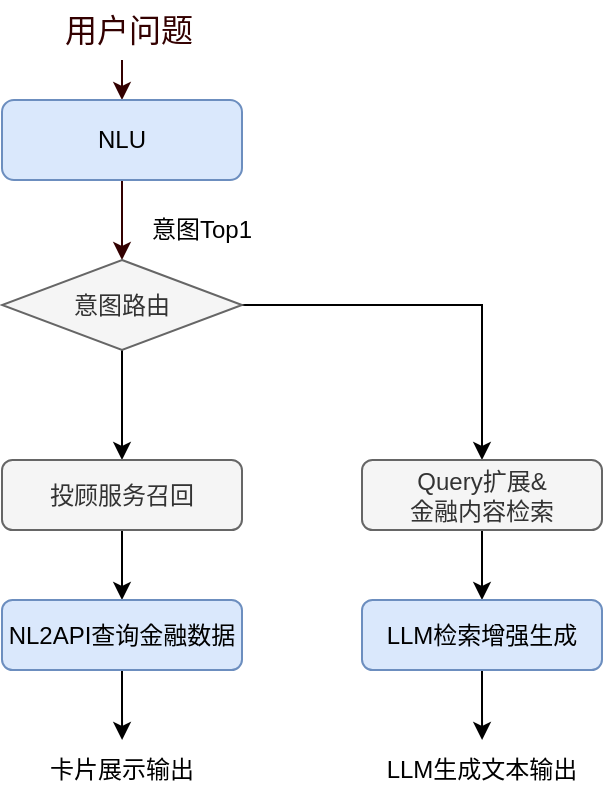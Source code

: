 <mxfile version="24.4.10" type="github">
  <diagram name="第 1 页" id="YHxd9JYfiW8sMkb5GXAt">
    <mxGraphModel dx="2074" dy="1180" grid="1" gridSize="10" guides="1" tooltips="1" connect="1" arrows="1" fold="1" page="1" pageScale="1" pageWidth="1200" pageHeight="500" math="0" shadow="0">
      <root>
        <mxCell id="0" />
        <mxCell id="1" parent="0" />
        <mxCell id="1s_RQGnU95hvkx2yoEpT-14" style="edgeStyle=orthogonalEdgeStyle;rounded=0;orthogonalLoop=1;jettySize=auto;html=1;exitX=0.5;exitY=1;exitDx=0;exitDy=0;entryX=0.5;entryY=0;entryDx=0;entryDy=0;strokeColor=#330000;" parent="1" target="1s_RQGnU95hvkx2yoEpT-4" edge="1">
          <mxGeometry relative="1" as="geometry">
            <mxPoint x="220" y="90" as="sourcePoint" />
            <Array as="points">
              <mxPoint x="220" y="100" />
              <mxPoint x="220" y="100" />
            </Array>
          </mxGeometry>
        </mxCell>
        <mxCell id="1s_RQGnU95hvkx2yoEpT-13" value="" style="edgeStyle=orthogonalEdgeStyle;rounded=0;orthogonalLoop=1;jettySize=auto;html=1;strokeColor=#330000;" parent="1" source="1s_RQGnU95hvkx2yoEpT-4" target="1s_RQGnU95hvkx2yoEpT-10" edge="1">
          <mxGeometry relative="1" as="geometry" />
        </mxCell>
        <mxCell id="1s_RQGnU95hvkx2yoEpT-4" value="NLU" style="rounded=1;whiteSpace=wrap;html=1;fillColor=#dae8fc;strokeColor=#6c8ebf;" parent="1" vertex="1">
          <mxGeometry x="160" y="110" width="120" height="40" as="geometry" />
        </mxCell>
        <mxCell id="7Mbcg_E7joP78q7nr5yX-117" style="edgeStyle=orthogonalEdgeStyle;rounded=0;orthogonalLoop=1;jettySize=auto;html=1;" edge="1" parent="1" source="1s_RQGnU95hvkx2yoEpT-10" target="7Mbcg_E7joP78q7nr5yX-116">
          <mxGeometry relative="1" as="geometry" />
        </mxCell>
        <mxCell id="7Mbcg_E7joP78q7nr5yX-123" value="" style="edgeStyle=orthogonalEdgeStyle;rounded=0;orthogonalLoop=1;jettySize=auto;html=1;" edge="1" parent="1" source="1s_RQGnU95hvkx2yoEpT-10" target="1s_RQGnU95hvkx2yoEpT-28">
          <mxGeometry relative="1" as="geometry" />
        </mxCell>
        <mxCell id="1s_RQGnU95hvkx2yoEpT-10" value="意图路由" style="rhombus;whiteSpace=wrap;html=1;strokeColor=#666666;fillColor=#f5f5f5;fontColor=#333333;" parent="1" vertex="1">
          <mxGeometry x="160" y="190" width="120" height="45" as="geometry" />
        </mxCell>
        <mxCell id="1s_RQGnU95hvkx2yoEpT-15" value="意图Top1" style="text;html=1;align=center;verticalAlign=middle;whiteSpace=wrap;rounded=0;strokeColor=none;" parent="1" vertex="1">
          <mxGeometry x="230" y="160" width="60" height="30" as="geometry" />
        </mxCell>
        <mxCell id="1s_RQGnU95hvkx2yoEpT-24" value="LLM生成文本输出" style="text;html=1;align=center;verticalAlign=middle;whiteSpace=wrap;rounded=0;strokeColor=none;" parent="1" vertex="1">
          <mxGeometry x="351.25" y="430" width="97.5" height="30" as="geometry" />
        </mxCell>
        <mxCell id="7Mbcg_E7joP78q7nr5yX-124" value="" style="edgeStyle=orthogonalEdgeStyle;rounded=0;orthogonalLoop=1;jettySize=auto;html=1;" edge="1" parent="1" source="1s_RQGnU95hvkx2yoEpT-28" target="7Mbcg_E7joP78q7nr5yX-120">
          <mxGeometry relative="1" as="geometry" />
        </mxCell>
        <mxCell id="1s_RQGnU95hvkx2yoEpT-28" value="投顾服务召回" style="rounded=1;whiteSpace=wrap;html=1;strokeColor=#666666;fillColor=#f5f5f5;fontColor=#333333;" parent="1" vertex="1">
          <mxGeometry x="160" y="290" width="120" height="35" as="geometry" />
        </mxCell>
        <mxCell id="0Mc-w7Nm8OySKSoVsJjR-8" value="卡片展示输出" style="text;html=1;align=center;verticalAlign=middle;whiteSpace=wrap;rounded=0;strokeColor=none;" parent="1" vertex="1">
          <mxGeometry x="171.25" y="430" width="97.5" height="30" as="geometry" />
        </mxCell>
        <mxCell id="7Mbcg_E7joP78q7nr5yX-115" value="用户问题" style="text;html=1;strokeColor=none;fillColor=none;align=center;verticalAlign=middle;whiteSpace=wrap;rounded=0;fontSize=16;fontColor=#330000;" vertex="1" parent="1">
          <mxGeometry x="171.25" y="60" width="105" height="30" as="geometry" />
        </mxCell>
        <mxCell id="7Mbcg_E7joP78q7nr5yX-121" value="" style="edgeStyle=orthogonalEdgeStyle;rounded=0;orthogonalLoop=1;jettySize=auto;html=1;" edge="1" parent="1" source="7Mbcg_E7joP78q7nr5yX-116" target="7Mbcg_E7joP78q7nr5yX-119">
          <mxGeometry relative="1" as="geometry" />
        </mxCell>
        <mxCell id="7Mbcg_E7joP78q7nr5yX-116" value="Query扩展&amp;amp;&lt;div&gt;金融内容检索&lt;/div&gt;" style="rounded=1;whiteSpace=wrap;html=1;strokeColor=#666666;fillColor=#f5f5f5;fontColor=#333333;" vertex="1" parent="1">
          <mxGeometry x="340" y="290" width="120" height="35" as="geometry" />
        </mxCell>
        <mxCell id="7Mbcg_E7joP78q7nr5yX-122" value="" style="edgeStyle=orthogonalEdgeStyle;rounded=0;orthogonalLoop=1;jettySize=auto;html=1;" edge="1" parent="1" source="7Mbcg_E7joP78q7nr5yX-119" target="1s_RQGnU95hvkx2yoEpT-24">
          <mxGeometry relative="1" as="geometry" />
        </mxCell>
        <mxCell id="7Mbcg_E7joP78q7nr5yX-119" value="LLM检索增强生成" style="rounded=1;whiteSpace=wrap;html=1;strokeColor=#6c8ebf;fillColor=#dae8fc;" vertex="1" parent="1">
          <mxGeometry x="340" y="360" width="120" height="35" as="geometry" />
        </mxCell>
        <mxCell id="7Mbcg_E7joP78q7nr5yX-125" value="" style="edgeStyle=orthogonalEdgeStyle;rounded=0;orthogonalLoop=1;jettySize=auto;html=1;" edge="1" parent="1" source="7Mbcg_E7joP78q7nr5yX-120" target="0Mc-w7Nm8OySKSoVsJjR-8">
          <mxGeometry relative="1" as="geometry" />
        </mxCell>
        <mxCell id="7Mbcg_E7joP78q7nr5yX-120" value="NL2API查询金融数据" style="rounded=1;whiteSpace=wrap;html=1;strokeColor=#6c8ebf;fillColor=#dae8fc;" vertex="1" parent="1">
          <mxGeometry x="160" y="360" width="120" height="35" as="geometry" />
        </mxCell>
      </root>
    </mxGraphModel>
  </diagram>
</mxfile>
